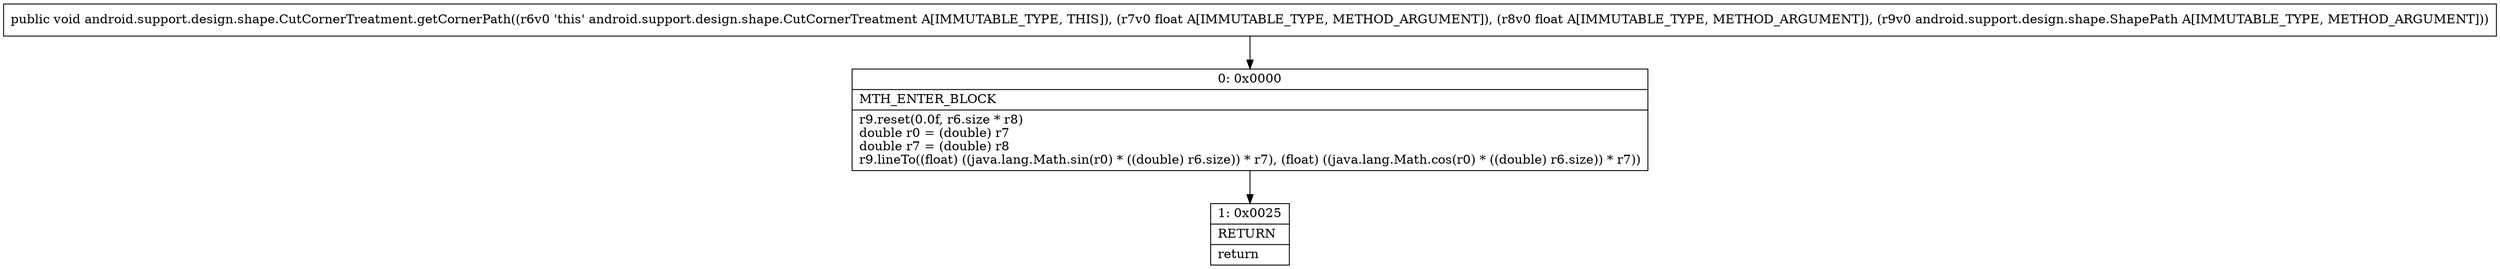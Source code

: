 digraph "CFG forandroid.support.design.shape.CutCornerTreatment.getCornerPath(FFLandroid\/support\/design\/shape\/ShapePath;)V" {
Node_0 [shape=record,label="{0\:\ 0x0000|MTH_ENTER_BLOCK\l|r9.reset(0.0f, r6.size * r8)\ldouble r0 = (double) r7\ldouble r7 = (double) r8\lr9.lineTo((float) ((java.lang.Math.sin(r0) * ((double) r6.size)) * r7), (float) ((java.lang.Math.cos(r0) * ((double) r6.size)) * r7))\l}"];
Node_1 [shape=record,label="{1\:\ 0x0025|RETURN\l|return\l}"];
MethodNode[shape=record,label="{public void android.support.design.shape.CutCornerTreatment.getCornerPath((r6v0 'this' android.support.design.shape.CutCornerTreatment A[IMMUTABLE_TYPE, THIS]), (r7v0 float A[IMMUTABLE_TYPE, METHOD_ARGUMENT]), (r8v0 float A[IMMUTABLE_TYPE, METHOD_ARGUMENT]), (r9v0 android.support.design.shape.ShapePath A[IMMUTABLE_TYPE, METHOD_ARGUMENT])) }"];
MethodNode -> Node_0;
Node_0 -> Node_1;
}

